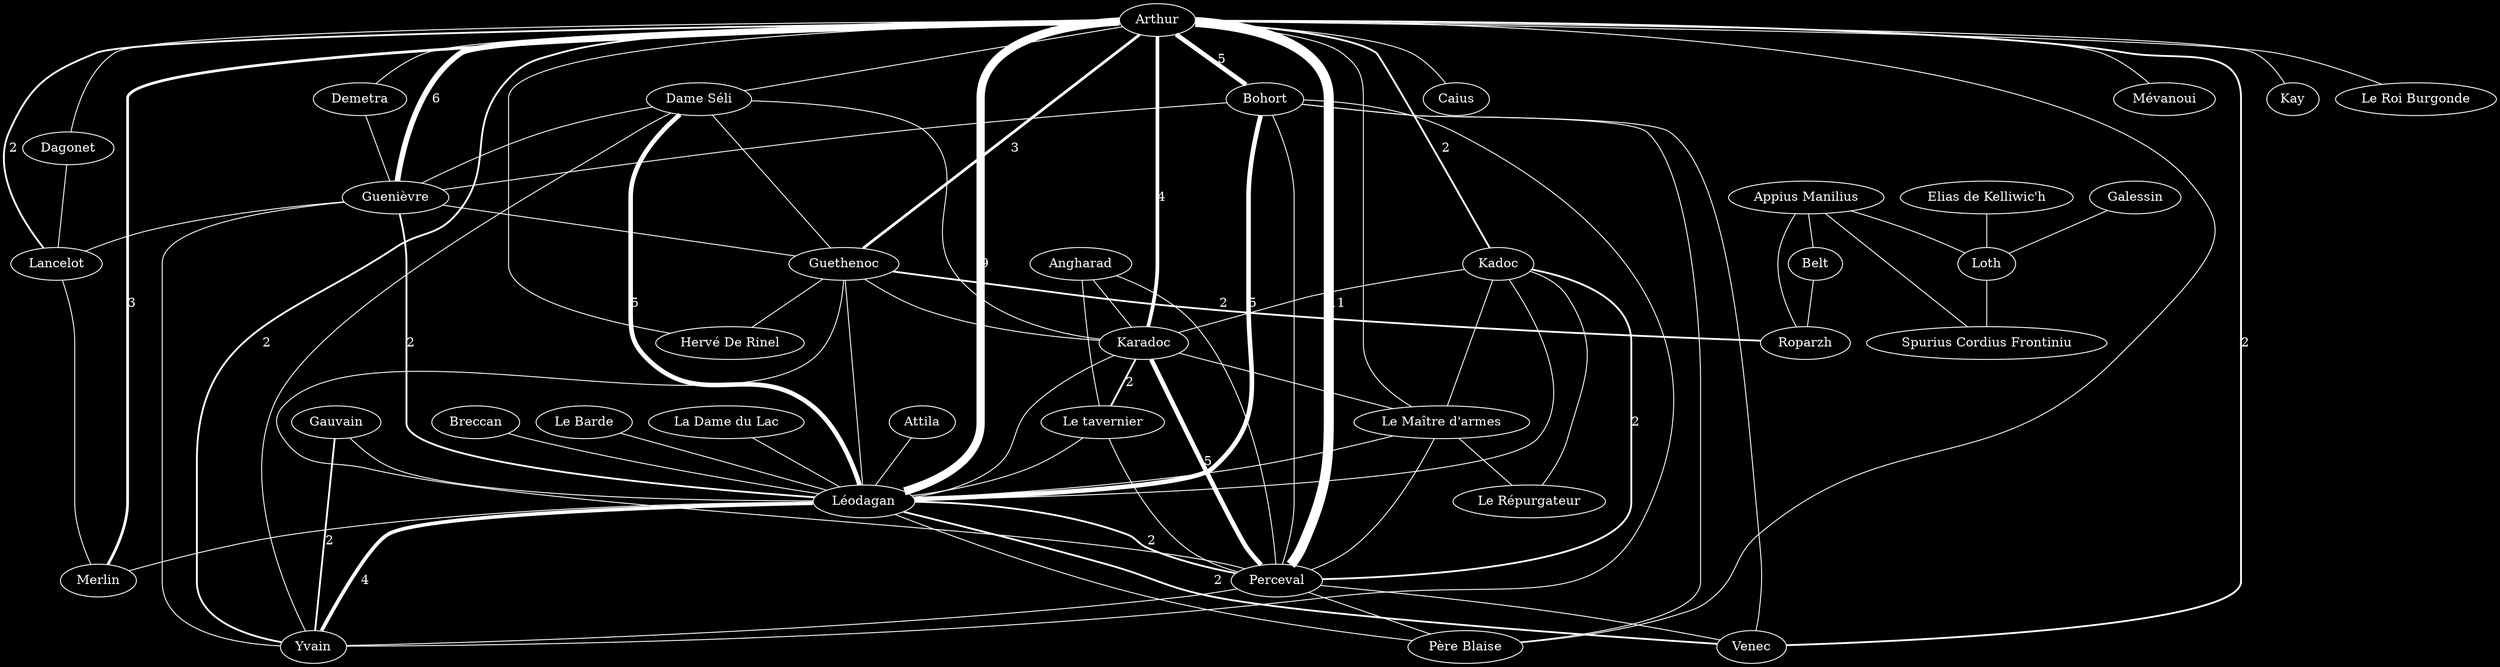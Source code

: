 Digraph biseau_graph {
	edge [color="white" arrowhead="none" fontcolor="white"];
	node [color="white" fontcolor="white"];
	graph [bgcolor="black"];
	"Guenièvre"
	"Lancelot"
	"Guenièvre"->"Lancelot" [penwidth="1"]
	"Dame Séli"
	"Léodagan"
	"Dame Séli"->"Léodagan" [penwidth="5" label="5"]
	"Karadoc"
	"Karadoc"->"Léodagan" [penwidth="1"]
	"Dame Séli"->"Guenièvre" [penwidth="1"]
	"Venec"
	"Léodagan"->"Venec" [penwidth="2" label="2"]
	"Perceval"
	"Léodagan"->"Perceval" [penwidth="2" label="2"]
	"Arthur"
	"Merlin"
	"Arthur"->"Merlin" [penwidth="3" label="3"]
	"Yvain"
	"Guenièvre"->"Yvain" [penwidth="1"]
	"Breccan"
	"Breccan"->"Léodagan" [penwidth="1"]
	"Kadoc"
	"Le Répurgateur"
	"Kadoc"->"Le Répurgateur" [penwidth="1"]
	"Dagonet"
	"Arthur"->"Dagonet" [penwidth="1"]
	"Appius Manilius"
	"Spurius Cordius Frontiniu"
	"Appius Manilius"->"Spurius Cordius Frontiniu" [penwidth="1"]
	"Le Maître d'armes"
	"Karadoc"->"Le Maître d'armes" [penwidth="1"]
	"Demetra"
	"Arthur"->"Demetra" [penwidth="1"]
	"Le tavernier"
	"Le tavernier"->"Léodagan" [penwidth="1"]
	"Hervé De Rinel"
	"Arthur"->"Hervé De Rinel" [penwidth="1"]
	"Gauvain"
	"Gauvain"->"Yvain" [penwidth="2" label="2"]
	"Père Blaise"
	"Léodagan"->"Père Blaise" [penwidth="1"]
	"Lancelot"->"Merlin" [penwidth="1"]
	"Caius"
	"Arthur"->"Caius" [penwidth="1"]
	"Angharad"
	"Angharad"->"Karadoc" [penwidth="1"]
	"Bohort"
	"Bohort"->"Léodagan" [penwidth="5" label="5"]
	"Angharad"->"Le tavernier" [penwidth="1"]
	"Arthur"->"Kadoc" [penwidth="2" label="2"]
	"Léodagan"->"Yvain" [penwidth="4" label="4"]
	"Bohort"->"Yvain" [penwidth="1"]
	"Galessin"
	"Loth"
	"Galessin"->"Loth" [penwidth="1"]
	"Dagonet"->"Lancelot" [penwidth="1"]
	"Arthur"->"Venec" [penwidth="2" label="2"]
	"Le Maître d'armes"->"Perceval" [penwidth="1"]
	"Le Barde"
	"Le Barde"->"Léodagan" [penwidth="1"]
	"Léodagan"->"Merlin" [penwidth="1"]
	"Arthur"->"Perceval" [penwidth="11" label="11"]
	"Kadoc"->"Le Maître d'armes" [penwidth="1"]
	"Bohort"->"Père Blaise" [penwidth="1"]
	"Mévanoui"
	"Arthur"->"Mévanoui" [penwidth="1"]
	"Guethenoc"
	"Guethenoc"->"Karadoc" [penwidth="1"]
	"Roparzh"
	"Appius Manilius"->"Roparzh" [penwidth="1"]
	"Bohort"->"Guenièvre" [penwidth="1"]
	"Dame Séli"->"Yvain" [penwidth="1"]
	"Guenièvre"->"Guethenoc" [penwidth="1"]
	"Kadoc"->"Karadoc" [penwidth="1"]
	"Arthur"->"Bohort" [penwidth="5" label="5"]
	"Loth"->"Spurius Cordius Frontiniu" [penwidth="1"]
	"La Dame du Lac"
	"La Dame du Lac"->"Léodagan" [penwidth="1"]
	"Karadoc"->"Perceval" [penwidth="5" label="5"]
	"Arthur"->"Dame Séli" [penwidth="1"]
	"Dame Séli"->"Karadoc" [penwidth="1"]
	"Le Maître d'armes"->"Léodagan" [penwidth="1"]
	"Guethenoc"->"Hervé De Rinel" [penwidth="1"]
	"Guenièvre"->"Léodagan" [penwidth="2" label="2"]
	"Karadoc"->"Le tavernier" [penwidth="2" label="2"]
	"Demetra"->"Guenièvre" [penwidth="1"]
	"Guethenoc"->"Perceval" [penwidth="1"]
	"Guethenoc"->"Roparzh" [penwidth="2" label="2"]
	"Le Maître d'armes"->"Le Répurgateur" [penwidth="1"]
	"Perceval"->"Yvain" [penwidth="1"]
	"Kadoc"->"Léodagan" [penwidth="1"]
	"Arthur"->"Karadoc" [penwidth="4" label="4"]
	"Elias de Kelliwic'h"
	"Elias de Kelliwic'h"->"Loth" [penwidth="1"]
	"Kay"
	"Arthur"->"Kay" [penwidth="1"]
	"Le tavernier"->"Perceval" [penwidth="1"]
	"Le Roi Burgonde"
	"Arthur"->"Le Roi Burgonde" [penwidth="1"]
	"Appius Manilius"->"Loth" [penwidth="1"]
	"Attila"
	"Attila"->"Léodagan" [penwidth="1"]
	"Bohort"->"Venec" [penwidth="1"]
	"Bohort"->"Perceval" [penwidth="1"]
	"Arthur"->"Léodagan" [penwidth="9" label="9"]
	"Arthur"->"Père Blaise" [penwidth="1"]
	"Arthur"->"Yvain" [penwidth="2" label="2"]
	"Guethenoc"->"Léodagan" [penwidth="1"]
	"Dame Séli"->"Guethenoc" [penwidth="1"]
	"Angharad"->"Perceval" [penwidth="1"]
	"Kadoc"->"Perceval" [penwidth="2" label="2"]
	"Belt"
	"Appius Manilius"->"Belt" [penwidth="1"]
	"Gauvain"->"Léodagan" [penwidth="1"]
	"Arthur"->"Guenièvre" [penwidth="6" label="6"]
	"Perceval"->"Venec" [penwidth="1"]
	"Arthur"->"Le Maître d'armes" [penwidth="1"]
	"Perceval"->"Père Blaise" [penwidth="1"]
	"Arthur"->"Lancelot" [penwidth="2" label="2"]
	"Arthur"->"Guethenoc" [penwidth="3" label="3"]
	"Belt"->"Roparzh" [penwidth="1"]
}